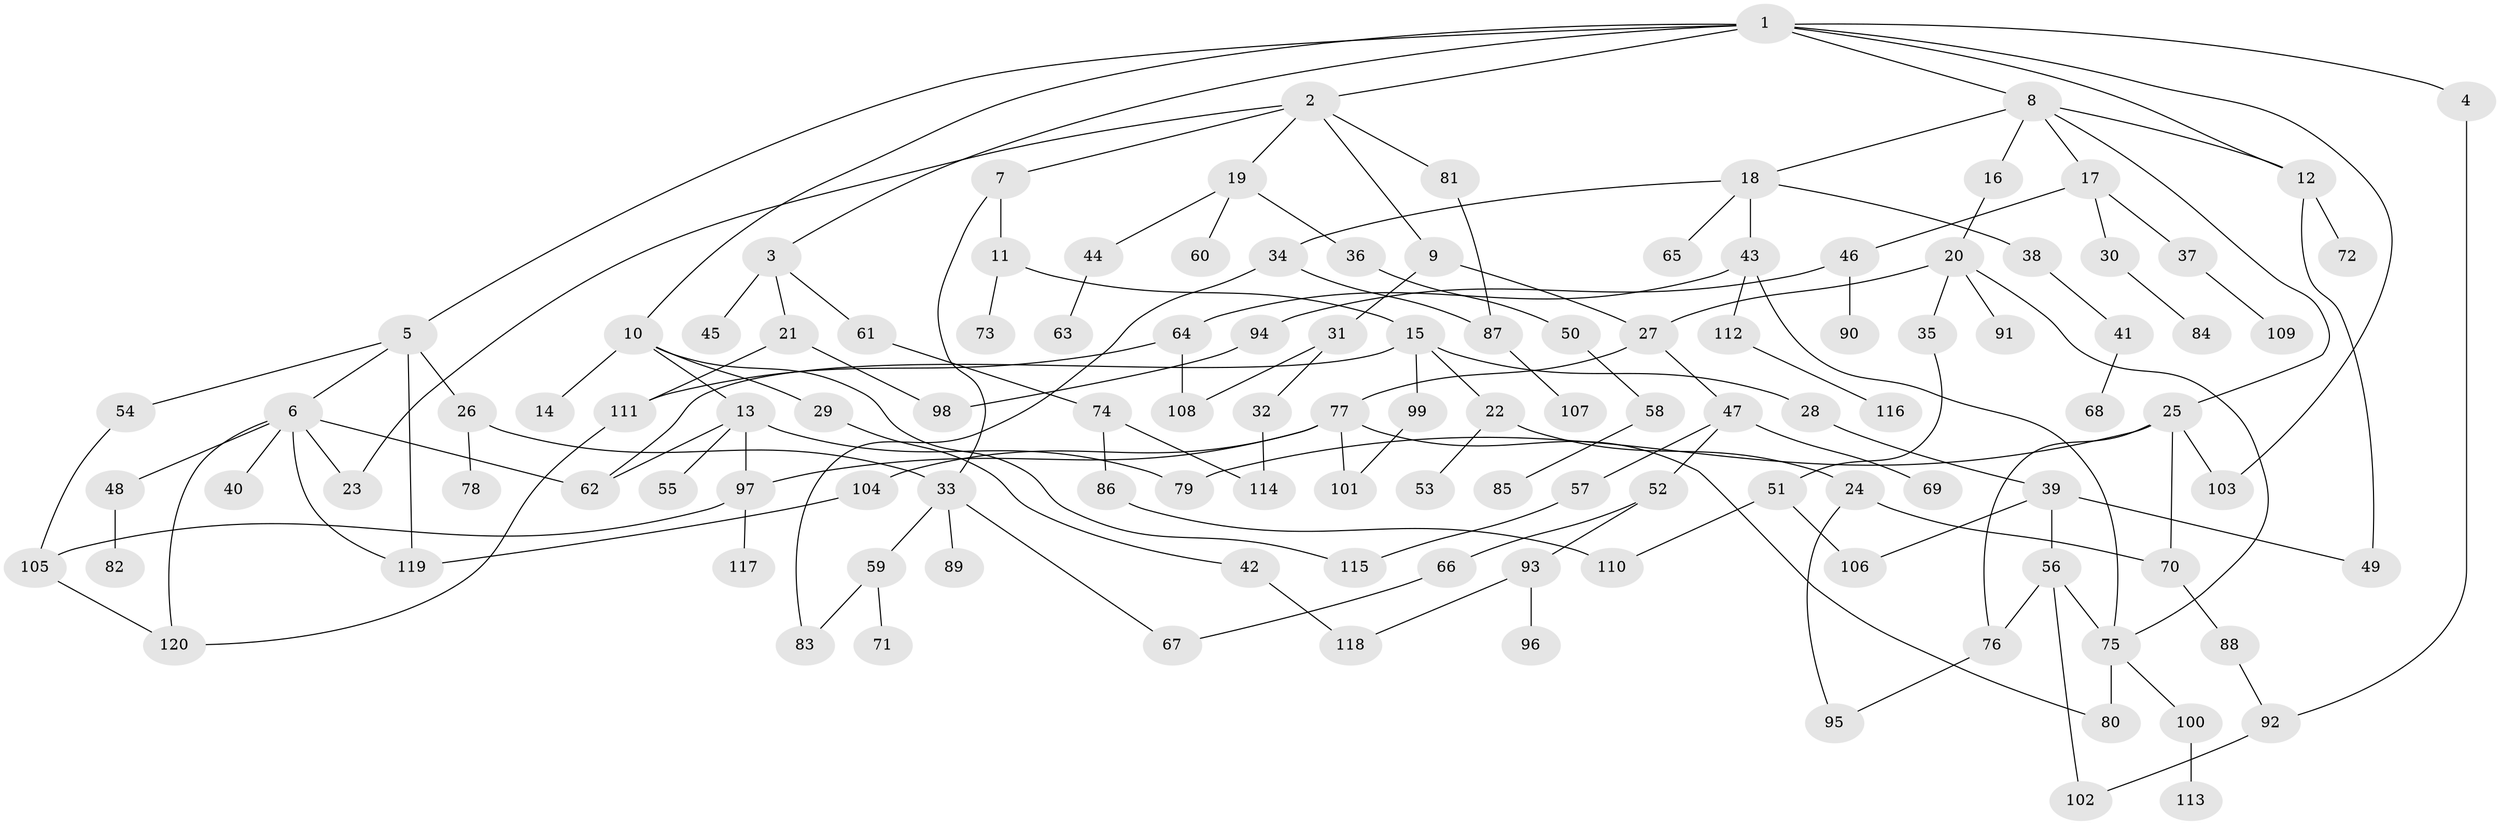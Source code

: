 // Generated by graph-tools (version 1.1) at 2025/34/03/09/25 02:34:03]
// undirected, 120 vertices, 154 edges
graph export_dot {
graph [start="1"]
  node [color=gray90,style=filled];
  1;
  2;
  3;
  4;
  5;
  6;
  7;
  8;
  9;
  10;
  11;
  12;
  13;
  14;
  15;
  16;
  17;
  18;
  19;
  20;
  21;
  22;
  23;
  24;
  25;
  26;
  27;
  28;
  29;
  30;
  31;
  32;
  33;
  34;
  35;
  36;
  37;
  38;
  39;
  40;
  41;
  42;
  43;
  44;
  45;
  46;
  47;
  48;
  49;
  50;
  51;
  52;
  53;
  54;
  55;
  56;
  57;
  58;
  59;
  60;
  61;
  62;
  63;
  64;
  65;
  66;
  67;
  68;
  69;
  70;
  71;
  72;
  73;
  74;
  75;
  76;
  77;
  78;
  79;
  80;
  81;
  82;
  83;
  84;
  85;
  86;
  87;
  88;
  89;
  90;
  91;
  92;
  93;
  94;
  95;
  96;
  97;
  98;
  99;
  100;
  101;
  102;
  103;
  104;
  105;
  106;
  107;
  108;
  109;
  110;
  111;
  112;
  113;
  114;
  115;
  116;
  117;
  118;
  119;
  120;
  1 -- 2;
  1 -- 3;
  1 -- 4;
  1 -- 5;
  1 -- 8;
  1 -- 10;
  1 -- 12;
  1 -- 103;
  2 -- 7;
  2 -- 9;
  2 -- 19;
  2 -- 23;
  2 -- 81;
  3 -- 21;
  3 -- 45;
  3 -- 61;
  4 -- 92;
  5 -- 6;
  5 -- 26;
  5 -- 54;
  5 -- 119;
  6 -- 40;
  6 -- 48;
  6 -- 62;
  6 -- 120;
  6 -- 23;
  6 -- 119;
  7 -- 11;
  7 -- 33;
  8 -- 16;
  8 -- 17;
  8 -- 18;
  8 -- 25;
  8 -- 12;
  9 -- 31;
  9 -- 27;
  10 -- 13;
  10 -- 14;
  10 -- 29;
  10 -- 115;
  11 -- 15;
  11 -- 73;
  12 -- 72;
  12 -- 49;
  13 -- 55;
  13 -- 62;
  13 -- 97;
  13 -- 79;
  15 -- 22;
  15 -- 28;
  15 -- 99;
  15 -- 62;
  16 -- 20;
  17 -- 30;
  17 -- 37;
  17 -- 46;
  18 -- 34;
  18 -- 38;
  18 -- 43;
  18 -- 65;
  19 -- 36;
  19 -- 44;
  19 -- 60;
  20 -- 27;
  20 -- 35;
  20 -- 91;
  20 -- 75;
  21 -- 98;
  21 -- 111;
  22 -- 24;
  22 -- 53;
  24 -- 70;
  24 -- 95;
  25 -- 79;
  25 -- 103;
  25 -- 70;
  25 -- 76;
  26 -- 78;
  26 -- 33;
  27 -- 47;
  27 -- 77;
  28 -- 39;
  29 -- 42;
  30 -- 84;
  31 -- 32;
  31 -- 108;
  32 -- 114;
  33 -- 59;
  33 -- 67;
  33 -- 89;
  34 -- 83;
  34 -- 87;
  35 -- 51;
  36 -- 50;
  37 -- 109;
  38 -- 41;
  39 -- 49;
  39 -- 56;
  39 -- 106;
  41 -- 68;
  42 -- 118;
  43 -- 64;
  43 -- 112;
  43 -- 75;
  44 -- 63;
  46 -- 90;
  46 -- 94;
  47 -- 52;
  47 -- 57;
  47 -- 69;
  48 -- 82;
  50 -- 58;
  51 -- 106;
  51 -- 110;
  52 -- 66;
  52 -- 93;
  54 -- 105;
  56 -- 75;
  56 -- 76;
  56 -- 102;
  57 -- 115;
  58 -- 85;
  59 -- 71;
  59 -- 83;
  61 -- 74;
  64 -- 108;
  64 -- 111;
  66 -- 67;
  70 -- 88;
  74 -- 86;
  74 -- 114;
  75 -- 80;
  75 -- 100;
  76 -- 95;
  77 -- 97;
  77 -- 104;
  77 -- 101;
  77 -- 80;
  81 -- 87;
  86 -- 110;
  87 -- 107;
  88 -- 92;
  92 -- 102;
  93 -- 96;
  93 -- 118;
  94 -- 98;
  97 -- 105;
  97 -- 117;
  99 -- 101;
  100 -- 113;
  104 -- 119;
  105 -- 120;
  111 -- 120;
  112 -- 116;
}
